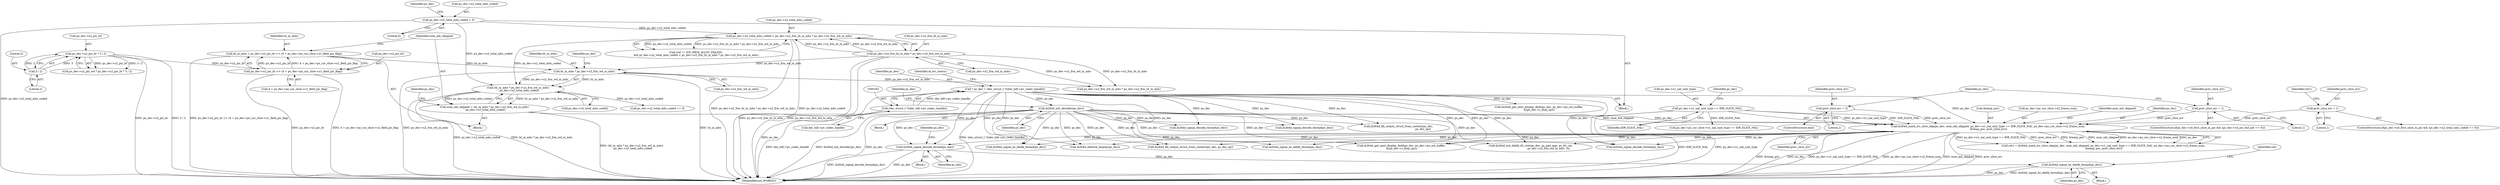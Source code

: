 digraph "0_Android_e86d3cfd2bc28dac421092106751e5638d54a848@API" {
"1001639" [label="(Call,ih264d_signal_decode_thread(ps_dec))"];
"1000918" [label="(Call,ih264d_init_decoder(ps_dec))"];
"1000159" [label="(Call,* ps_dec = (dec_struct_t *)(dec_hdl->pv_codec_handle))"];
"1000161" [label="(Call,(dec_struct_t *)(dec_hdl->pv_codec_handle))"];
"1001586" [label="(Call,ih264d_mark_err_slice_skip(ps_dec, num_mb_skipped, ps_dec->u1_nal_unit_type == IDR_SLICE_NAL, ps_dec->ps_cur_slice->u2_frame_num,\n &temp_poc, prev_slice_err))"];
"1001543" [label="(Call,num_mb_skipped = (ht_in_mbs * ps_dec->u2_frm_wd_in_mbs)\n - ps_dec->u2_total_mbs_coded)"];
"1001545" [label="(Call,(ht_in_mbs * ps_dec->u2_frm_wd_in_mbs)\n - ps_dec->u2_total_mbs_coded)"];
"1001546" [label="(Call,ht_in_mbs * ps_dec->u2_frm_wd_in_mbs)"];
"1001530" [label="(Call,ht_in_mbs = ps_dec->u2_pic_ht >> (4 + ps_dec->ps_cur_slice->u1_field_pic_flag))"];
"1001532" [label="(Call,ps_dec->u2_pic_ht >> (4 + ps_dec->ps_cur_slice->u1_field_pic_flag))"];
"1001049" [label="(Call,ps_dec->u2_pic_ht * 3 / 2)"];
"1001053" [label="(Call,3 / 2)"];
"1001517" [label="(Call,ps_dec->u2_frm_ht_in_mbs * ps_dec->u2_frm_wd_in_mbs)"];
"1001513" [label="(Call,ps_dec->u2_total_mbs_coded < ps_dec->u2_frm_ht_in_mbs * ps_dec->u2_frm_wd_in_mbs)"];
"1000930" [label="(Call,ps_dec->u2_total_mbs_coded = 0)"];
"1001589" [label="(Call,ps_dec->u1_nal_unit_type == IDR_SLICE_NAL)"];
"1001568" [label="(Call,prev_slice_err = 2)"];
"1001581" [label="(Call,prev_slice_err = 1)"];
"1001564" [label="(Call,prev_slice_err = 1)"];
"1001648" [label="(Call,ih264d_signal_bs_deblk_thread(ps_dec))"];
"1001532" [label="(Call,ps_dec->u2_pic_ht >> (4 + ps_dec->ps_cur_slice->u1_field_pic_flag))"];
"1001589" [label="(Call,ps_dec->u1_nal_unit_type == IDR_SLICE_NAL)"];
"1001588" [label="(Identifier,num_mb_skipped)"];
"1001055" [label="(Literal,2)"];
"1001436" [label="(Call,ih264d_signal_decode_thread(ps_dec))"];
"1001554" [label="(ControlStructure,if(ps_dec->u4_first_slice_in_pic && (ps_dec->u4_pic_buf_got == 0)))"];
"1001053" [label="(Call,3 / 2)"];
"1001870" [label="(Call,ih264d_signal_bs_deblk_thread(ps_dec))"];
"1000163" [label="(Call,dec_hdl->pv_codec_handle)"];
"1001533" [label="(Call,ps_dec->u2_pic_ht)"];
"1001583" [label="(Literal,1)"];
"1000159" [label="(Call,* ps_dec = (dec_struct_t *)(dec_hdl->pv_codec_handle))"];
"1001530" [label="(Call,ht_in_mbs = ps_dec->u2_pic_ht >> (4 + ps_dec->ps_cur_slice->u1_field_pic_flag))"];
"1001585" [label="(Identifier,ret1)"];
"1000934" [label="(Literal,0)"];
"1001569" [label="(Identifier,prev_slice_err)"];
"1001567" [label="(ControlStructure,else)"];
"1001552" [label="(Identifier,ps_dec)"];
"1001596" [label="(Identifier,ps_dec)"];
"1001587" [label="(Identifier,ps_dec)"];
"1001509" [label="(Call,(ret != IVD_MEM_ALLOC_FAILED)\n && ps_dec->u2_total_mbs_coded < ps_dec->u2_frm_ht_in_mbs * ps_dec->u2_frm_wd_in_mbs)"];
"1001215" [label="(Call,ih264d_signal_decode_thread(ps_dec))"];
"1001593" [label="(Identifier,IDR_SLICE_NAL)"];
"1001531" [label="(Identifier,ht_in_mbs)"];
"1001565" [label="(Identifier,prev_slice_err)"];
"1001049" [label="(Call,ps_dec->u2_pic_ht * 3 / 2)"];
"1001536" [label="(Call,4 + ps_dec->ps_cur_slice->u1_field_pic_flag)"];
"1001599" [label="(Call,&temp_poc)"];
"1001544" [label="(Identifier,num_mb_skipped)"];
"1001574" [label="(Identifier,ps_dec)"];
"1001568" [label="(Call,prev_slice_err = 2)"];
"1000937" [label="(Identifier,ps_dec)"];
"1001546" [label="(Call,ht_in_mbs * ps_dec->u2_frm_wd_in_mbs)"];
"1001543" [label="(Call,num_mb_skipped = (ht_in_mbs * ps_dec->u2_frm_wd_in_mbs)\n - ps_dec->u2_total_mbs_coded)"];
"1001649" [label="(Identifier,ps_dec)"];
"1000168" [label="(Identifier,i4_err_status)"];
"1001601" [label="(Identifier,prev_slice_err)"];
"1001935" [label="(Call,ih264d_deblock_display(ps_dec))"];
"1001547" [label="(Identifier,ht_in_mbs)"];
"1001652" [label="(Identifier,ret)"];
"1001551" [label="(Call,ps_dec->u2_total_mbs_coded)"];
"1000157" [label="(Block,)"];
"1001639" [label="(Call,ih264d_signal_decode_thread(ps_dec))"];
"1001279" [label="(Call,ih264d_fill_output_struct_from_context(ps_dec,\n                                                           ps_dec_op))"];
"1001545" [label="(Call,(ht_in_mbs * ps_dec->u2_frm_wd_in_mbs)\n - ps_dec->u2_total_mbs_coded)"];
"1002092" [label="(Call,ih264d_fill_output_struct_from_context(ps_dec, ps_dec_op))"];
"1001054" [label="(Literal,3)"];
"1001517" [label="(Call,ps_dec->u2_frm_ht_in_mbs * ps_dec->u2_frm_wd_in_mbs)"];
"1001571" [label="(ControlStructure,if(ps_dec->u4_first_slice_in_pic && (ps_dec->u2_total_mbs_coded == 0)))"];
"1001644" [label="(Identifier,ps_dec)"];
"1000161" [label="(Call,(dec_struct_t *)(dec_hdl->pv_codec_handle))"];
"1001582" [label="(Identifier,prev_slice_err)"];
"1001518" [label="(Call,ps_dec->u2_frm_ht_in_mbs)"];
"1000919" [label="(Identifier,ps_dec)"];
"1001548" [label="(Call,ps_dec->u2_frm_wd_in_mbs)"];
"1001050" [label="(Call,ps_dec->u2_pic_ht)"];
"1001590" [label="(Call,ps_dec->u1_nal_unit_type)"];
"1000917" [label="(Block,)"];
"1001956" [label="(Call,ps_dec->ps_cur_slice->u1_nal_unit_type == IDR_SLICE_NAL)"];
"1001045" [label="(Call,ps_dec->u2_pic_wd * ps_dec->u2_pic_ht * 3 / 2)"];
"1001594" [label="(Call,ps_dec->ps_cur_slice->u2_frame_num)"];
"1001566" [label="(Literal,1)"];
"1001638" [label="(Block,)"];
"1001648" [label="(Call,ih264d_signal_bs_deblk_thread(ps_dec))"];
"1001514" [label="(Call,ps_dec->u2_total_mbs_coded)"];
"1001570" [label="(Literal,2)"];
"1002064" [label="(Call,ih264d_get_next_display_field(ps_dec, ps_dec->ps_out_buffer,\n &(ps_dec->s_disp_op)))"];
"1000160" [label="(Identifier,ps_dec)"];
"1002050" [label="(Call,ih264d_signal_bs_deblk_thread(ps_dec))"];
"1001513" [label="(Call,ps_dec->u2_total_mbs_coded < ps_dec->u2_frm_ht_in_mbs * ps_dec->u2_frm_wd_in_mbs)"];
"1001557" [label="(Identifier,ps_dec)"];
"1001647" [label="(Block,)"];
"1000922" [label="(Identifier,ps_dec)"];
"1001586" [label="(Call,ih264d_mark_err_slice_skip(ps_dec, num_mb_skipped, ps_dec->u1_nal_unit_type == IDR_SLICE_NAL, ps_dec->ps_cur_slice->u2_frame_num,\n &temp_poc, prev_slice_err))"];
"1000722" [label="(Call,ih264d_get_next_display_field(ps_dec, ps_dec->ps_out_buffer,\n &(ps_dec->s_disp_op)))"];
"1002272" [label="(MethodReturn,WORD32)"];
"1001564" [label="(Call,prev_slice_err = 1)"];
"1001640" [label="(Identifier,ps_dec)"];
"1001576" [label="(Call,ps_dec->u2_total_mbs_coded == 0)"];
"1001524" [label="(Block,)"];
"1001713" [label="(Call,ps_dec->u2_frm_wd_in_mbs * ps_dec->u2_frm_ht_in_mbs)"];
"1001728" [label="(Call,ih264d_init_deblk_tfr_ctxt(ps_dec, ps_pad_mgr, ps_tfr_cxt,\n                                           ps_dec->u2_frm_wd_in_mbs, 0))"];
"1001581" [label="(Call,prev_slice_err = 1)"];
"1001584" [label="(Call,ret1 = ih264d_mark_err_slice_skip(ps_dec, num_mb_skipped, ps_dec->u1_nal_unit_type == IDR_SLICE_NAL, ps_dec->ps_cur_slice->u2_frame_num,\n &temp_poc, prev_slice_err))"];
"1001762" [label="(Call,ih264d_signal_decode_thread(ps_dec))"];
"1000918" [label="(Call,ih264d_init_decoder(ps_dec))"];
"1000930" [label="(Call,ps_dec->u2_total_mbs_coded = 0)"];
"1000931" [label="(Call,ps_dec->u2_total_mbs_coded)"];
"1001521" [label="(Call,ps_dec->u2_frm_wd_in_mbs)"];
"1001639" -> "1001638"  [label="AST: "];
"1001639" -> "1001640"  [label="CFG: "];
"1001640" -> "1001639"  [label="AST: "];
"1001644" -> "1001639"  [label="CFG: "];
"1001639" -> "1002272"  [label="DDG: ps_dec"];
"1001639" -> "1002272"  [label="DDG: ih264d_signal_decode_thread(ps_dec)"];
"1000918" -> "1001639"  [label="DDG: ps_dec"];
"1001586" -> "1001639"  [label="DDG: ps_dec"];
"1000159" -> "1001639"  [label="DDG: ps_dec"];
"1001639" -> "1001648"  [label="DDG: ps_dec"];
"1000918" -> "1000917"  [label="AST: "];
"1000918" -> "1000919"  [label="CFG: "];
"1000919" -> "1000918"  [label="AST: "];
"1000922" -> "1000918"  [label="CFG: "];
"1000918" -> "1002272"  [label="DDG: ih264d_init_decoder(ps_dec)"];
"1000918" -> "1002272"  [label="DDG: ps_dec"];
"1000159" -> "1000918"  [label="DDG: ps_dec"];
"1000918" -> "1001215"  [label="DDG: ps_dec"];
"1000918" -> "1001279"  [label="DDG: ps_dec"];
"1000918" -> "1001436"  [label="DDG: ps_dec"];
"1000918" -> "1001586"  [label="DDG: ps_dec"];
"1000918" -> "1001728"  [label="DDG: ps_dec"];
"1000918" -> "1001762"  [label="DDG: ps_dec"];
"1000918" -> "1001870"  [label="DDG: ps_dec"];
"1000918" -> "1001935"  [label="DDG: ps_dec"];
"1000918" -> "1002050"  [label="DDG: ps_dec"];
"1000918" -> "1002064"  [label="DDG: ps_dec"];
"1000918" -> "1002092"  [label="DDG: ps_dec"];
"1000159" -> "1000157"  [label="AST: "];
"1000159" -> "1000161"  [label="CFG: "];
"1000160" -> "1000159"  [label="AST: "];
"1000161" -> "1000159"  [label="AST: "];
"1000168" -> "1000159"  [label="CFG: "];
"1000159" -> "1002272"  [label="DDG: ps_dec"];
"1000159" -> "1002272"  [label="DDG: (dec_struct_t *)(dec_hdl->pv_codec_handle)"];
"1000161" -> "1000159"  [label="DDG: dec_hdl->pv_codec_handle"];
"1000159" -> "1000722"  [label="DDG: ps_dec"];
"1000159" -> "1001215"  [label="DDG: ps_dec"];
"1000159" -> "1001279"  [label="DDG: ps_dec"];
"1000159" -> "1001436"  [label="DDG: ps_dec"];
"1000159" -> "1001586"  [label="DDG: ps_dec"];
"1000159" -> "1001728"  [label="DDG: ps_dec"];
"1000159" -> "1001762"  [label="DDG: ps_dec"];
"1000159" -> "1001870"  [label="DDG: ps_dec"];
"1000159" -> "1001935"  [label="DDG: ps_dec"];
"1000159" -> "1002050"  [label="DDG: ps_dec"];
"1000159" -> "1002064"  [label="DDG: ps_dec"];
"1000159" -> "1002092"  [label="DDG: ps_dec"];
"1000161" -> "1000163"  [label="CFG: "];
"1000162" -> "1000161"  [label="AST: "];
"1000163" -> "1000161"  [label="AST: "];
"1000161" -> "1002272"  [label="DDG: dec_hdl->pv_codec_handle"];
"1001586" -> "1001584"  [label="AST: "];
"1001586" -> "1001601"  [label="CFG: "];
"1001587" -> "1001586"  [label="AST: "];
"1001588" -> "1001586"  [label="AST: "];
"1001589" -> "1001586"  [label="AST: "];
"1001594" -> "1001586"  [label="AST: "];
"1001599" -> "1001586"  [label="AST: "];
"1001601" -> "1001586"  [label="AST: "];
"1001584" -> "1001586"  [label="CFG: "];
"1001586" -> "1002272"  [label="DDG: &temp_poc"];
"1001586" -> "1002272"  [label="DDG: ps_dec"];
"1001586" -> "1002272"  [label="DDG: ps_dec->u1_nal_unit_type == IDR_SLICE_NAL"];
"1001586" -> "1002272"  [label="DDG: ps_dec->ps_cur_slice->u2_frame_num"];
"1001586" -> "1002272"  [label="DDG: num_mb_skipped"];
"1001586" -> "1002272"  [label="DDG: prev_slice_err"];
"1001586" -> "1001584"  [label="DDG: ps_dec->u1_nal_unit_type == IDR_SLICE_NAL"];
"1001586" -> "1001584"  [label="DDG: prev_slice_err"];
"1001586" -> "1001584"  [label="DDG: &temp_poc"];
"1001586" -> "1001584"  [label="DDG: num_mb_skipped"];
"1001586" -> "1001584"  [label="DDG: ps_dec->ps_cur_slice->u2_frame_num"];
"1001586" -> "1001584"  [label="DDG: ps_dec"];
"1001543" -> "1001586"  [label="DDG: num_mb_skipped"];
"1001589" -> "1001586"  [label="DDG: ps_dec->u1_nal_unit_type"];
"1001589" -> "1001586"  [label="DDG: IDR_SLICE_NAL"];
"1001568" -> "1001586"  [label="DDG: prev_slice_err"];
"1001581" -> "1001586"  [label="DDG: prev_slice_err"];
"1001564" -> "1001586"  [label="DDG: prev_slice_err"];
"1001586" -> "1001728"  [label="DDG: ps_dec"];
"1001586" -> "1001762"  [label="DDG: ps_dec"];
"1001586" -> "1001870"  [label="DDG: ps_dec"];
"1001586" -> "1001935"  [label="DDG: ps_dec"];
"1001586" -> "1002050"  [label="DDG: ps_dec"];
"1001586" -> "1002064"  [label="DDG: ps_dec"];
"1001586" -> "1002092"  [label="DDG: ps_dec"];
"1001543" -> "1001524"  [label="AST: "];
"1001543" -> "1001545"  [label="CFG: "];
"1001544" -> "1001543"  [label="AST: "];
"1001545" -> "1001543"  [label="AST: "];
"1001557" -> "1001543"  [label="CFG: "];
"1001543" -> "1002272"  [label="DDG: (ht_in_mbs * ps_dec->u2_frm_wd_in_mbs)\n - ps_dec->u2_total_mbs_coded"];
"1001545" -> "1001543"  [label="DDG: ht_in_mbs * ps_dec->u2_frm_wd_in_mbs"];
"1001545" -> "1001543"  [label="DDG: ps_dec->u2_total_mbs_coded"];
"1001545" -> "1001551"  [label="CFG: "];
"1001546" -> "1001545"  [label="AST: "];
"1001551" -> "1001545"  [label="AST: "];
"1001545" -> "1002272"  [label="DDG: ps_dec->u2_total_mbs_coded"];
"1001545" -> "1002272"  [label="DDG: ht_in_mbs * ps_dec->u2_frm_wd_in_mbs"];
"1001546" -> "1001545"  [label="DDG: ht_in_mbs"];
"1001546" -> "1001545"  [label="DDG: ps_dec->u2_frm_wd_in_mbs"];
"1001513" -> "1001545"  [label="DDG: ps_dec->u2_total_mbs_coded"];
"1000930" -> "1001545"  [label="DDG: ps_dec->u2_total_mbs_coded"];
"1001545" -> "1001576"  [label="DDG: ps_dec->u2_total_mbs_coded"];
"1001546" -> "1001548"  [label="CFG: "];
"1001547" -> "1001546"  [label="AST: "];
"1001548" -> "1001546"  [label="AST: "];
"1001552" -> "1001546"  [label="CFG: "];
"1001546" -> "1002272"  [label="DDG: ht_in_mbs"];
"1001546" -> "1002272"  [label="DDG: ps_dec->u2_frm_wd_in_mbs"];
"1001530" -> "1001546"  [label="DDG: ht_in_mbs"];
"1001517" -> "1001546"  [label="DDG: ps_dec->u2_frm_wd_in_mbs"];
"1001546" -> "1001713"  [label="DDG: ps_dec->u2_frm_wd_in_mbs"];
"1001530" -> "1001524"  [label="AST: "];
"1001530" -> "1001532"  [label="CFG: "];
"1001531" -> "1001530"  [label="AST: "];
"1001532" -> "1001530"  [label="AST: "];
"1001544" -> "1001530"  [label="CFG: "];
"1001530" -> "1002272"  [label="DDG: ps_dec->u2_pic_ht >> (4 + ps_dec->ps_cur_slice->u1_field_pic_flag)"];
"1001532" -> "1001530"  [label="DDG: ps_dec->u2_pic_ht"];
"1001532" -> "1001530"  [label="DDG: 4 + ps_dec->ps_cur_slice->u1_field_pic_flag"];
"1001532" -> "1001536"  [label="CFG: "];
"1001533" -> "1001532"  [label="AST: "];
"1001536" -> "1001532"  [label="AST: "];
"1001532" -> "1002272"  [label="DDG: 4 + ps_dec->ps_cur_slice->u1_field_pic_flag"];
"1001532" -> "1002272"  [label="DDG: ps_dec->u2_pic_ht"];
"1001049" -> "1001532"  [label="DDG: ps_dec->u2_pic_ht"];
"1001049" -> "1001045"  [label="AST: "];
"1001049" -> "1001053"  [label="CFG: "];
"1001050" -> "1001049"  [label="AST: "];
"1001053" -> "1001049"  [label="AST: "];
"1001045" -> "1001049"  [label="CFG: "];
"1001049" -> "1002272"  [label="DDG: ps_dec->u2_pic_ht"];
"1001049" -> "1002272"  [label="DDG: 3 / 2"];
"1001049" -> "1001045"  [label="DDG: ps_dec->u2_pic_ht"];
"1001049" -> "1001045"  [label="DDG: 3 / 2"];
"1001053" -> "1001049"  [label="DDG: 3"];
"1001053" -> "1001049"  [label="DDG: 2"];
"1001053" -> "1001055"  [label="CFG: "];
"1001054" -> "1001053"  [label="AST: "];
"1001055" -> "1001053"  [label="AST: "];
"1001517" -> "1001513"  [label="AST: "];
"1001517" -> "1001521"  [label="CFG: "];
"1001518" -> "1001517"  [label="AST: "];
"1001521" -> "1001517"  [label="AST: "];
"1001513" -> "1001517"  [label="CFG: "];
"1001517" -> "1002272"  [label="DDG: ps_dec->u2_frm_wd_in_mbs"];
"1001517" -> "1002272"  [label="DDG: ps_dec->u2_frm_ht_in_mbs"];
"1001517" -> "1001513"  [label="DDG: ps_dec->u2_frm_ht_in_mbs"];
"1001517" -> "1001513"  [label="DDG: ps_dec->u2_frm_wd_in_mbs"];
"1001517" -> "1001713"  [label="DDG: ps_dec->u2_frm_wd_in_mbs"];
"1001517" -> "1001713"  [label="DDG: ps_dec->u2_frm_ht_in_mbs"];
"1001513" -> "1001509"  [label="AST: "];
"1001514" -> "1001513"  [label="AST: "];
"1001509" -> "1001513"  [label="CFG: "];
"1001513" -> "1002272"  [label="DDG: ps_dec->u2_frm_ht_in_mbs * ps_dec->u2_frm_wd_in_mbs"];
"1001513" -> "1002272"  [label="DDG: ps_dec->u2_total_mbs_coded"];
"1001513" -> "1001509"  [label="DDG: ps_dec->u2_total_mbs_coded"];
"1001513" -> "1001509"  [label="DDG: ps_dec->u2_frm_ht_in_mbs * ps_dec->u2_frm_wd_in_mbs"];
"1000930" -> "1001513"  [label="DDG: ps_dec->u2_total_mbs_coded"];
"1000930" -> "1000157"  [label="AST: "];
"1000930" -> "1000934"  [label="CFG: "];
"1000931" -> "1000930"  [label="AST: "];
"1000934" -> "1000930"  [label="AST: "];
"1000937" -> "1000930"  [label="CFG: "];
"1000930" -> "1002272"  [label="DDG: ps_dec->u2_total_mbs_coded"];
"1001589" -> "1001593"  [label="CFG: "];
"1001590" -> "1001589"  [label="AST: "];
"1001593" -> "1001589"  [label="AST: "];
"1001596" -> "1001589"  [label="CFG: "];
"1001589" -> "1002272"  [label="DDG: IDR_SLICE_NAL"];
"1001589" -> "1002272"  [label="DDG: ps_dec->u1_nal_unit_type"];
"1001589" -> "1001956"  [label="DDG: IDR_SLICE_NAL"];
"1001568" -> "1001567"  [label="AST: "];
"1001568" -> "1001570"  [label="CFG: "];
"1001569" -> "1001568"  [label="AST: "];
"1001570" -> "1001568"  [label="AST: "];
"1001574" -> "1001568"  [label="CFG: "];
"1001581" -> "1001571"  [label="AST: "];
"1001581" -> "1001583"  [label="CFG: "];
"1001582" -> "1001581"  [label="AST: "];
"1001583" -> "1001581"  [label="AST: "];
"1001585" -> "1001581"  [label="CFG: "];
"1001564" -> "1001554"  [label="AST: "];
"1001564" -> "1001566"  [label="CFG: "];
"1001565" -> "1001564"  [label="AST: "];
"1001566" -> "1001564"  [label="AST: "];
"1001574" -> "1001564"  [label="CFG: "];
"1001648" -> "1001647"  [label="AST: "];
"1001648" -> "1001649"  [label="CFG: "];
"1001649" -> "1001648"  [label="AST: "];
"1001652" -> "1001648"  [label="CFG: "];
"1001648" -> "1002272"  [label="DDG: ps_dec"];
"1001648" -> "1002272"  [label="DDG: ih264d_signal_bs_deblk_thread(ps_dec)"];
}
